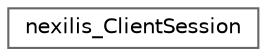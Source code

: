 digraph "Graphical Class Hierarchy"
{
 // LATEX_PDF_SIZE
  bgcolor="transparent";
  edge [fontname=Helvetica,fontsize=10,labelfontname=Helvetica,labelfontsize=10];
  node [fontname=Helvetica,fontsize=10,shape=box,height=0.2,width=0.4];
  rankdir="LR";
  Node0 [id="Node000000",label="nexilis_ClientSession",height=0.2,width=0.4,color="grey40", fillcolor="white", style="filled",URL="$d6/d91/structnexilis__ClientSession.html",tooltip=" "];
}

